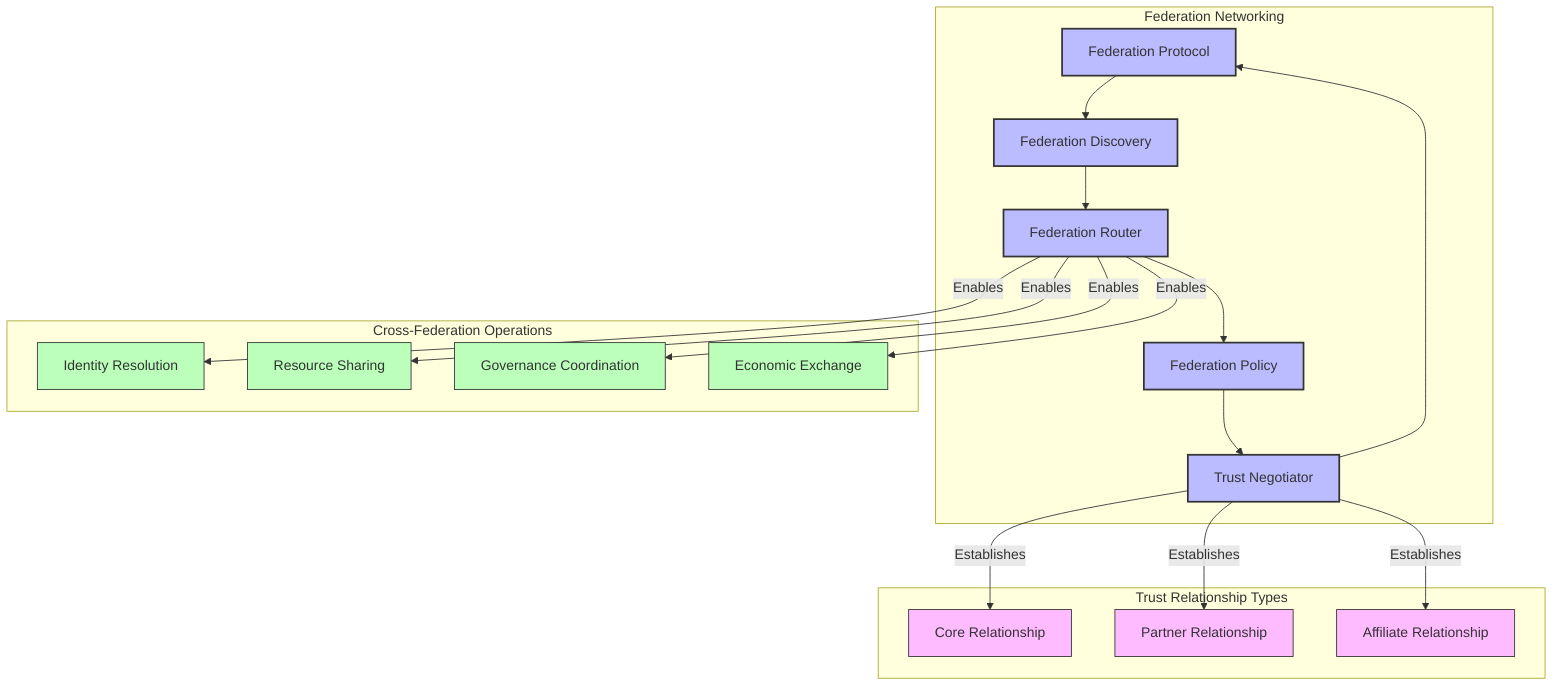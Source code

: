 graph TD
    subgraph "Federation Networking"
        FED_PROTO[Federation Protocol]
        FED_DISC[Federation Discovery]
        FED_ROUTER[Federation Router]
        FED_POLICY[Federation Policy]
        TRUST_NEG[Trust Negotiator]
        
        FED_PROTO --> FED_DISC
        FED_DISC --> FED_ROUTER
        FED_ROUTER --> FED_POLICY
        FED_POLICY --> TRUST_NEG
        TRUST_NEG --> FED_PROTO
    end
    
    subgraph "Trust Relationship Types"
        CORE[Core Relationship]
        PARTNER[Partner Relationship]
        AFFIL[Affiliate Relationship]
    end
    
    TRUST_NEG -->|Establishes| CORE
    TRUST_NEG -->|Establishes| PARTNER
    TRUST_NEG -->|Establishes| AFFIL
    
    subgraph "Cross-Federation Operations"
        IDENTITY[Identity Resolution]
        RESOURCE[Resource Sharing]
        GOVERNANCE[Governance Coordination]
        ECONOMIC[Economic Exchange]
    end
    
    FED_ROUTER -->|Enables| IDENTITY
    FED_ROUTER -->|Enables| RESOURCE
    FED_ROUTER -->|Enables| GOVERNANCE
    FED_ROUTER -->|Enables| ECONOMIC
    
    classDef federation fill:#bbf,stroke:#333,stroke-width:2px
    classDef trust fill:#fbf,stroke:#333,stroke-width:1px
    classDef operations fill:#bfb,stroke:#333,stroke-width:1px
    
    class FED_PROTO,FED_DISC,FED_ROUTER,FED_POLICY,TRUST_NEG federation
    class CORE,PARTNER,AFFIL trust
    class IDENTITY,RESOURCE,GOVERNANCE,ECONOMIC operations